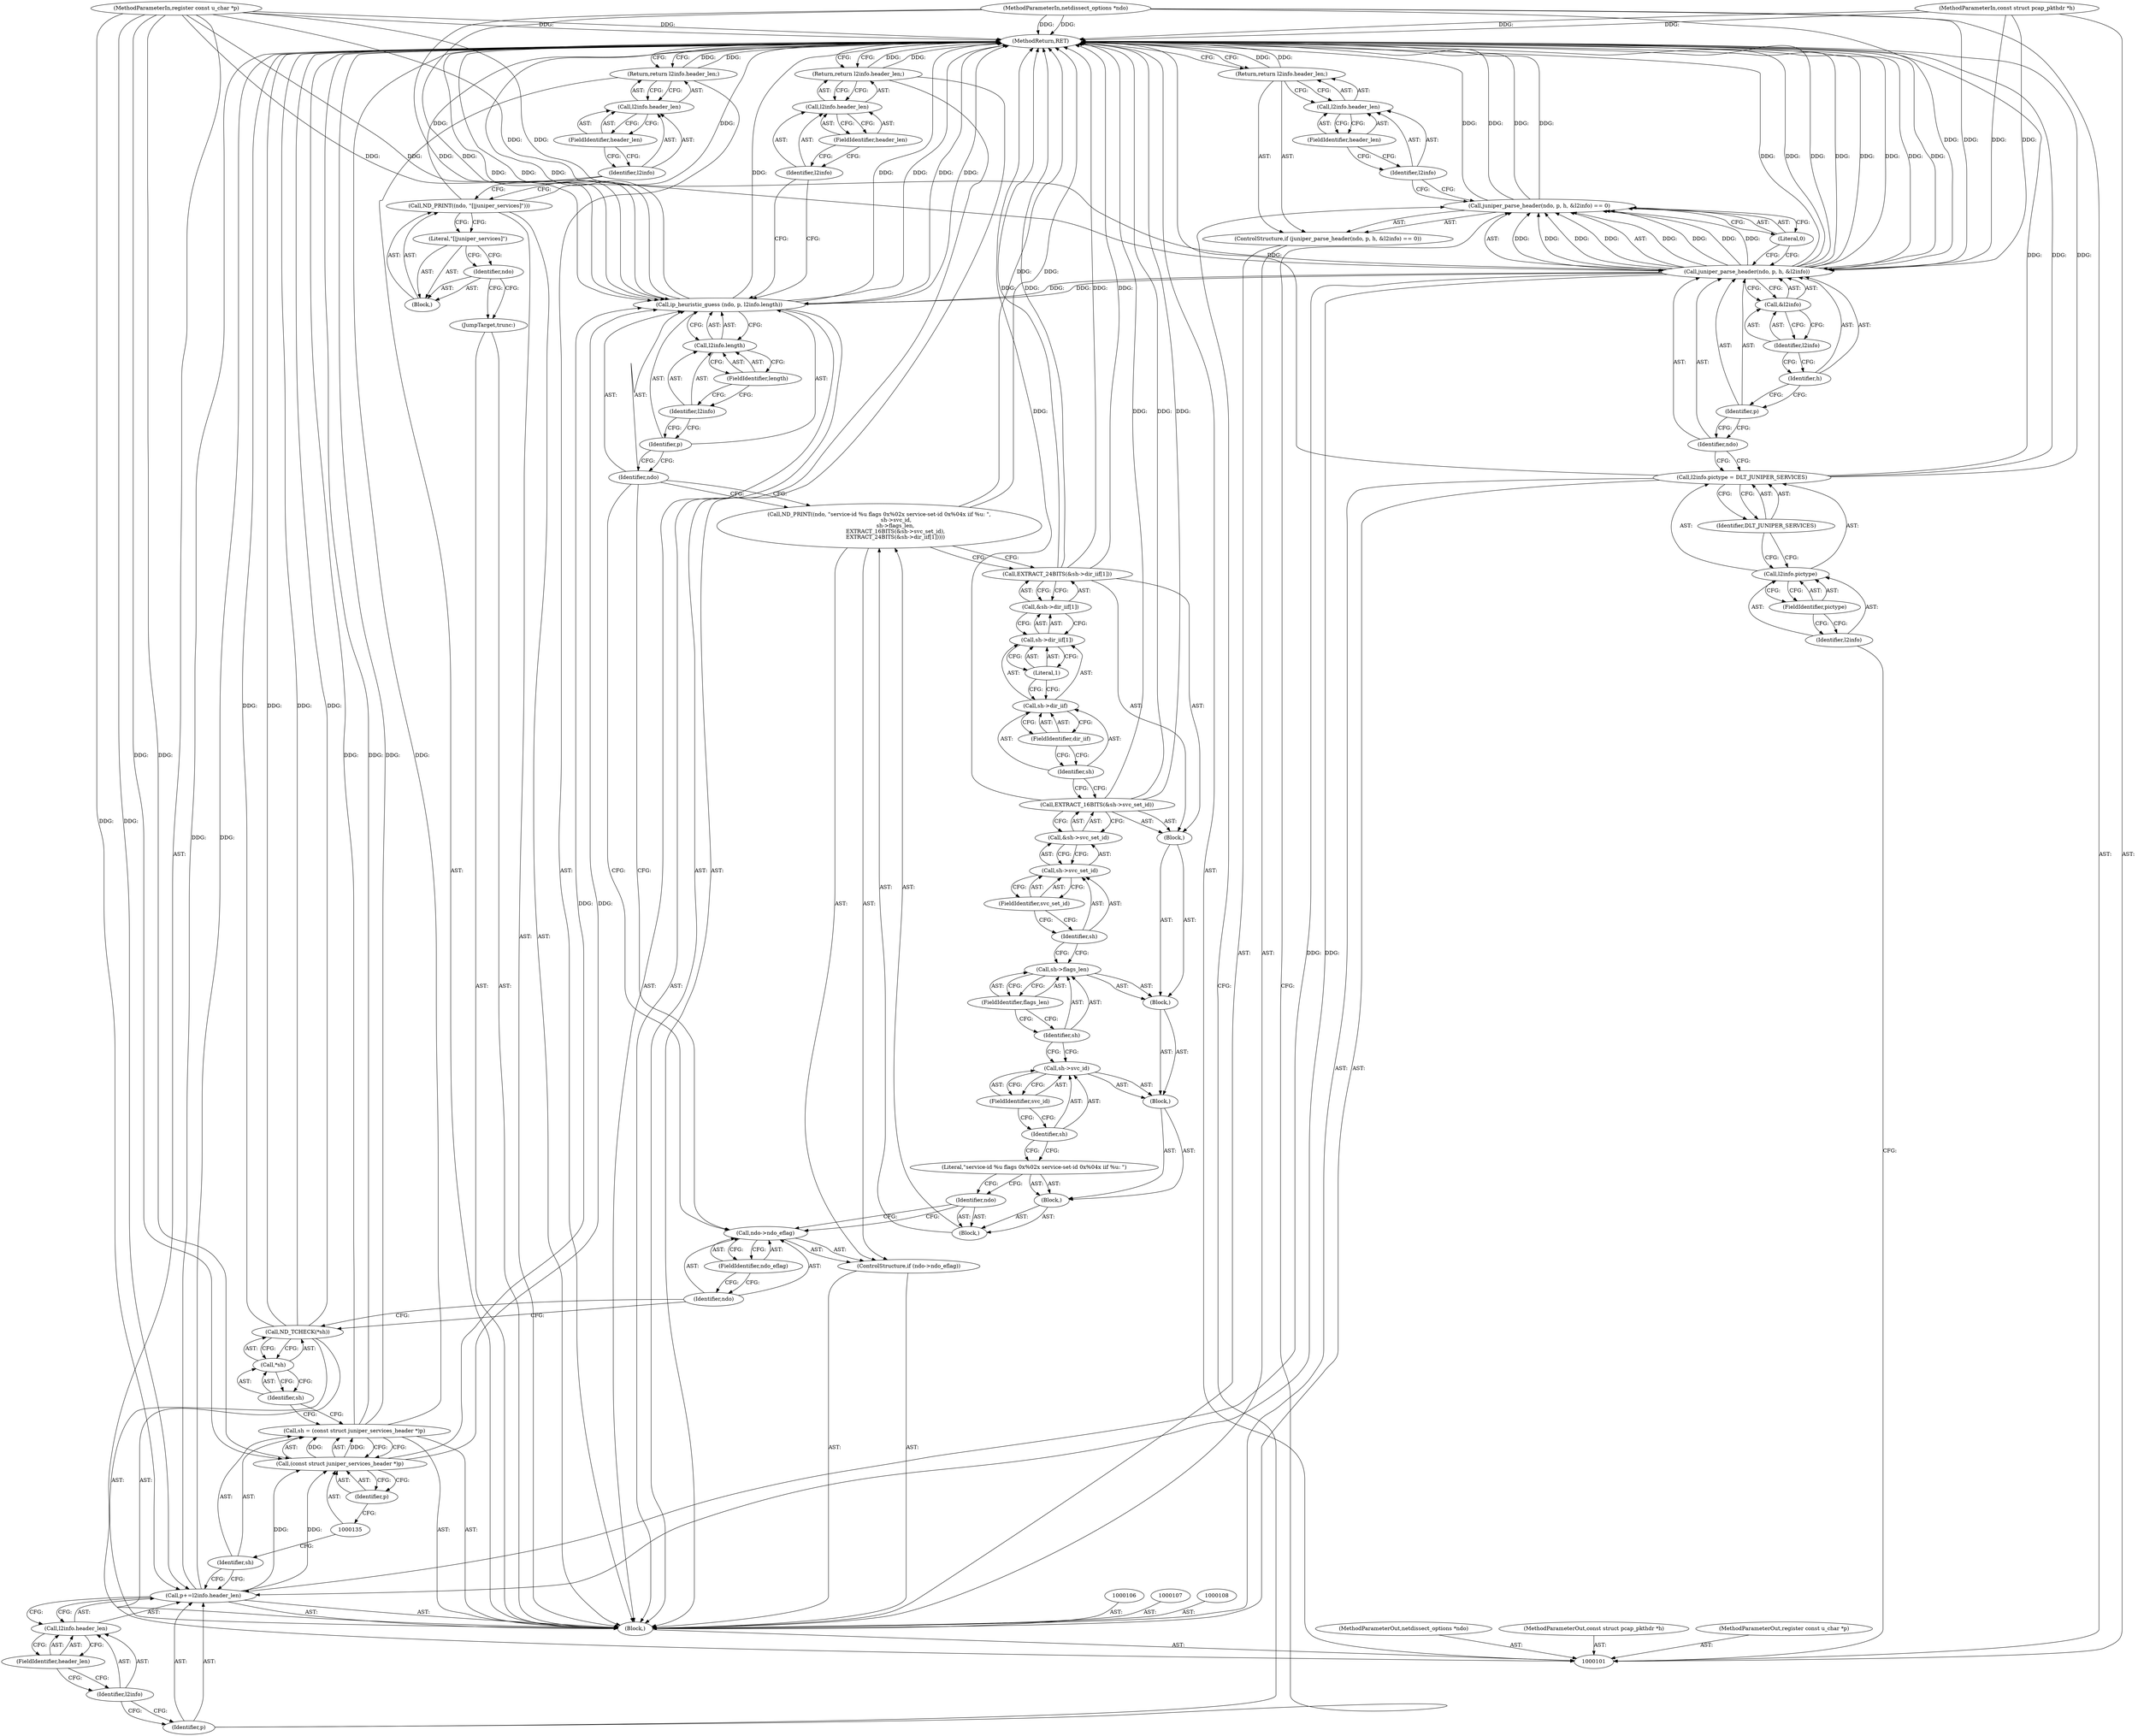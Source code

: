 digraph "0_tcpdump_b534e304568585707c4a92422aeca25cf908ff02_6" {
"1000189" [label="(MethodReturn,RET)"];
"1000102" [label="(MethodParameterIn,netdissect_options *ndo)"];
"1000272" [label="(MethodParameterOut,netdissect_options *ndo)"];
"1000112" [label="(FieldIdentifier,pictype)"];
"1000113" [label="(Identifier,DLT_JUNIPER_SERVICES)"];
"1000109" [label="(Call,l2info.pictype = DLT_JUNIPER_SERVICES)"];
"1000110" [label="(Call,l2info.pictype)"];
"1000111" [label="(Identifier,l2info)"];
"1000115" [label="(Call,juniper_parse_header(ndo, p, h, &l2info) == 0)"];
"1000116" [label="(Call,juniper_parse_header(ndo, p, h, &l2info))"];
"1000117" [label="(Identifier,ndo)"];
"1000118" [label="(Identifier,p)"];
"1000119" [label="(Identifier,h)"];
"1000120" [label="(Call,&l2info)"];
"1000121" [label="(Identifier,l2info)"];
"1000122" [label="(Literal,0)"];
"1000114" [label="(ControlStructure,if (juniper_parse_header(ndo, p, h, &l2info) == 0))"];
"1000123" [label="(Return,return l2info.header_len;)"];
"1000124" [label="(Call,l2info.header_len)"];
"1000125" [label="(Identifier,l2info)"];
"1000126" [label="(FieldIdentifier,header_len)"];
"1000129" [label="(Call,l2info.header_len)"];
"1000130" [label="(Identifier,l2info)"];
"1000131" [label="(FieldIdentifier,header_len)"];
"1000127" [label="(Call,p+=l2info.header_len)"];
"1000128" [label="(Identifier,p)"];
"1000134" [label="(Call,(const struct juniper_services_header *)p)"];
"1000136" [label="(Identifier,p)"];
"1000132" [label="(Call,sh = (const struct juniper_services_header *)p)"];
"1000133" [label="(Identifier,sh)"];
"1000103" [label="(MethodParameterIn,const struct pcap_pkthdr *h)"];
"1000273" [label="(MethodParameterOut,const struct pcap_pkthdr *h)"];
"1000104" [label="(MethodParameterIn,register const u_char *p)"];
"1000274" [label="(MethodParameterOut,register const u_char *p)"];
"1000138" [label="(Call,*sh)"];
"1000139" [label="(Identifier,sh)"];
"1000137" [label="(Call,ND_TCHECK(*sh))"];
"1000141" [label="(Call,ndo->ndo_eflag)"];
"1000142" [label="(Identifier,ndo)"];
"1000143" [label="(FieldIdentifier,ndo_eflag)"];
"1000140" [label="(ControlStructure,if (ndo->ndo_eflag))"];
"1000144" [label="(Call,ND_PRINT((ndo, \"service-id %u flags 0x%02x service-set-id 0x%04x iif %u: \",\n                    sh->svc_id,\n                   sh->flags_len,\n                   EXTRACT_16BITS(&sh->svc_set_id),\n                   EXTRACT_24BITS(&sh->dir_iif[1]))))"];
"1000145" [label="(Block,)"];
"1000146" [label="(Identifier,ndo)"];
"1000147" [label="(Block,)"];
"1000148" [label="(Literal,\"service-id %u flags 0x%02x service-set-id 0x%04x iif %u: \")"];
"1000149" [label="(Block,)"];
"1000150" [label="(Call,sh->svc_id)"];
"1000151" [label="(Identifier,sh)"];
"1000152" [label="(FieldIdentifier,svc_id)"];
"1000153" [label="(Block,)"];
"1000154" [label="(Call,sh->flags_len)"];
"1000155" [label="(Identifier,sh)"];
"1000156" [label="(FieldIdentifier,flags_len)"];
"1000157" [label="(Block,)"];
"1000158" [label="(Call,EXTRACT_16BITS(&sh->svc_set_id))"];
"1000159" [label="(Call,&sh->svc_set_id)"];
"1000160" [label="(Call,sh->svc_set_id)"];
"1000161" [label="(Identifier,sh)"];
"1000162" [label="(FieldIdentifier,svc_set_id)"];
"1000163" [label="(Call,EXTRACT_24BITS(&sh->dir_iif[1]))"];
"1000164" [label="(Call,&sh->dir_iif[1])"];
"1000165" [label="(Call,sh->dir_iif[1])"];
"1000166" [label="(Call,sh->dir_iif)"];
"1000167" [label="(Identifier,sh)"];
"1000168" [label="(FieldIdentifier,dir_iif)"];
"1000169" [label="(Literal,1)"];
"1000171" [label="(Identifier,ndo)"];
"1000172" [label="(Identifier,p)"];
"1000173" [label="(Call,l2info.length)"];
"1000174" [label="(Identifier,l2info)"];
"1000175" [label="(FieldIdentifier,length)"];
"1000170" [label="(Call,ip_heuristic_guess (ndo, p, l2info.length))"];
"1000105" [label="(Block,)"];
"1000177" [label="(Call,l2info.header_len)"];
"1000178" [label="(Identifier,l2info)"];
"1000179" [label="(FieldIdentifier,header_len)"];
"1000176" [label="(Return,return l2info.header_len;)"];
"1000180" [label="(JumpTarget,trunc:)"];
"1000181" [label="(Call,ND_PRINT((ndo, \"[|juniper_services]\")))"];
"1000182" [label="(Block,)"];
"1000183" [label="(Identifier,ndo)"];
"1000184" [label="(Literal,\"[|juniper_services]\")"];
"1000185" [label="(Return,return l2info.header_len;)"];
"1000188" [label="(FieldIdentifier,header_len)"];
"1000186" [label="(Call,l2info.header_len)"];
"1000187" [label="(Identifier,l2info)"];
"1000189" -> "1000101"  [label="AST: "];
"1000189" -> "1000123"  [label="CFG: "];
"1000189" -> "1000176"  [label="CFG: "];
"1000189" -> "1000185"  [label="CFG: "];
"1000185" -> "1000189"  [label="DDG: "];
"1000176" -> "1000189"  [label="DDG: "];
"1000163" -> "1000189"  [label="DDG: "];
"1000163" -> "1000189"  [label="DDG: "];
"1000170" -> "1000189"  [label="DDG: "];
"1000170" -> "1000189"  [label="DDG: "];
"1000170" -> "1000189"  [label="DDG: "];
"1000170" -> "1000189"  [label="DDG: "];
"1000104" -> "1000189"  [label="DDG: "];
"1000181" -> "1000189"  [label="DDG: "];
"1000115" -> "1000189"  [label="DDG: "];
"1000115" -> "1000189"  [label="DDG: "];
"1000116" -> "1000189"  [label="DDG: "];
"1000116" -> "1000189"  [label="DDG: "];
"1000116" -> "1000189"  [label="DDG: "];
"1000116" -> "1000189"  [label="DDG: "];
"1000137" -> "1000189"  [label="DDG: "];
"1000137" -> "1000189"  [label="DDG: "];
"1000158" -> "1000189"  [label="DDG: "];
"1000158" -> "1000189"  [label="DDG: "];
"1000127" -> "1000189"  [label="DDG: "];
"1000144" -> "1000189"  [label="DDG: "];
"1000132" -> "1000189"  [label="DDG: "];
"1000132" -> "1000189"  [label="DDG: "];
"1000103" -> "1000189"  [label="DDG: "];
"1000102" -> "1000189"  [label="DDG: "];
"1000109" -> "1000189"  [label="DDG: "];
"1000109" -> "1000189"  [label="DDG: "];
"1000123" -> "1000189"  [label="DDG: "];
"1000102" -> "1000101"  [label="AST: "];
"1000102" -> "1000189"  [label="DDG: "];
"1000102" -> "1000116"  [label="DDG: "];
"1000102" -> "1000170"  [label="DDG: "];
"1000272" -> "1000101"  [label="AST: "];
"1000112" -> "1000110"  [label="AST: "];
"1000112" -> "1000111"  [label="CFG: "];
"1000110" -> "1000112"  [label="CFG: "];
"1000113" -> "1000109"  [label="AST: "];
"1000113" -> "1000110"  [label="CFG: "];
"1000109" -> "1000113"  [label="CFG: "];
"1000109" -> "1000105"  [label="AST: "];
"1000109" -> "1000113"  [label="CFG: "];
"1000110" -> "1000109"  [label="AST: "];
"1000113" -> "1000109"  [label="AST: "];
"1000117" -> "1000109"  [label="CFG: "];
"1000109" -> "1000189"  [label="DDG: "];
"1000109" -> "1000189"  [label="DDG: "];
"1000110" -> "1000109"  [label="AST: "];
"1000110" -> "1000112"  [label="CFG: "];
"1000111" -> "1000110"  [label="AST: "];
"1000112" -> "1000110"  [label="AST: "];
"1000113" -> "1000110"  [label="CFG: "];
"1000111" -> "1000110"  [label="AST: "];
"1000111" -> "1000101"  [label="CFG: "];
"1000112" -> "1000111"  [label="CFG: "];
"1000115" -> "1000114"  [label="AST: "];
"1000115" -> "1000122"  [label="CFG: "];
"1000116" -> "1000115"  [label="AST: "];
"1000122" -> "1000115"  [label="AST: "];
"1000125" -> "1000115"  [label="CFG: "];
"1000128" -> "1000115"  [label="CFG: "];
"1000115" -> "1000189"  [label="DDG: "];
"1000115" -> "1000189"  [label="DDG: "];
"1000116" -> "1000115"  [label="DDG: "];
"1000116" -> "1000115"  [label="DDG: "];
"1000116" -> "1000115"  [label="DDG: "];
"1000116" -> "1000115"  [label="DDG: "];
"1000116" -> "1000115"  [label="AST: "];
"1000116" -> "1000120"  [label="CFG: "];
"1000117" -> "1000116"  [label="AST: "];
"1000118" -> "1000116"  [label="AST: "];
"1000119" -> "1000116"  [label="AST: "];
"1000120" -> "1000116"  [label="AST: "];
"1000122" -> "1000116"  [label="CFG: "];
"1000116" -> "1000189"  [label="DDG: "];
"1000116" -> "1000189"  [label="DDG: "];
"1000116" -> "1000189"  [label="DDG: "];
"1000116" -> "1000189"  [label="DDG: "];
"1000116" -> "1000115"  [label="DDG: "];
"1000116" -> "1000115"  [label="DDG: "];
"1000116" -> "1000115"  [label="DDG: "];
"1000116" -> "1000115"  [label="DDG: "];
"1000102" -> "1000116"  [label="DDG: "];
"1000104" -> "1000116"  [label="DDG: "];
"1000103" -> "1000116"  [label="DDG: "];
"1000116" -> "1000127"  [label="DDG: "];
"1000116" -> "1000170"  [label="DDG: "];
"1000117" -> "1000116"  [label="AST: "];
"1000117" -> "1000109"  [label="CFG: "];
"1000118" -> "1000117"  [label="CFG: "];
"1000118" -> "1000116"  [label="AST: "];
"1000118" -> "1000117"  [label="CFG: "];
"1000119" -> "1000118"  [label="CFG: "];
"1000119" -> "1000116"  [label="AST: "];
"1000119" -> "1000118"  [label="CFG: "];
"1000121" -> "1000119"  [label="CFG: "];
"1000120" -> "1000116"  [label="AST: "];
"1000120" -> "1000121"  [label="CFG: "];
"1000121" -> "1000120"  [label="AST: "];
"1000116" -> "1000120"  [label="CFG: "];
"1000121" -> "1000120"  [label="AST: "];
"1000121" -> "1000119"  [label="CFG: "];
"1000120" -> "1000121"  [label="CFG: "];
"1000122" -> "1000115"  [label="AST: "];
"1000122" -> "1000116"  [label="CFG: "];
"1000115" -> "1000122"  [label="CFG: "];
"1000114" -> "1000105"  [label="AST: "];
"1000115" -> "1000114"  [label="AST: "];
"1000123" -> "1000114"  [label="AST: "];
"1000123" -> "1000114"  [label="AST: "];
"1000123" -> "1000124"  [label="CFG: "];
"1000124" -> "1000123"  [label="AST: "];
"1000189" -> "1000123"  [label="CFG: "];
"1000123" -> "1000189"  [label="DDG: "];
"1000124" -> "1000123"  [label="AST: "];
"1000124" -> "1000126"  [label="CFG: "];
"1000125" -> "1000124"  [label="AST: "];
"1000126" -> "1000124"  [label="AST: "];
"1000123" -> "1000124"  [label="CFG: "];
"1000125" -> "1000124"  [label="AST: "];
"1000125" -> "1000115"  [label="CFG: "];
"1000126" -> "1000125"  [label="CFG: "];
"1000126" -> "1000124"  [label="AST: "];
"1000126" -> "1000125"  [label="CFG: "];
"1000124" -> "1000126"  [label="CFG: "];
"1000129" -> "1000127"  [label="AST: "];
"1000129" -> "1000131"  [label="CFG: "];
"1000130" -> "1000129"  [label="AST: "];
"1000131" -> "1000129"  [label="AST: "];
"1000127" -> "1000129"  [label="CFG: "];
"1000130" -> "1000129"  [label="AST: "];
"1000130" -> "1000128"  [label="CFG: "];
"1000131" -> "1000130"  [label="CFG: "];
"1000131" -> "1000129"  [label="AST: "];
"1000131" -> "1000130"  [label="CFG: "];
"1000129" -> "1000131"  [label="CFG: "];
"1000127" -> "1000105"  [label="AST: "];
"1000127" -> "1000129"  [label="CFG: "];
"1000128" -> "1000127"  [label="AST: "];
"1000129" -> "1000127"  [label="AST: "];
"1000133" -> "1000127"  [label="CFG: "];
"1000127" -> "1000189"  [label="DDG: "];
"1000116" -> "1000127"  [label="DDG: "];
"1000104" -> "1000127"  [label="DDG: "];
"1000127" -> "1000134"  [label="DDG: "];
"1000128" -> "1000127"  [label="AST: "];
"1000128" -> "1000115"  [label="CFG: "];
"1000130" -> "1000128"  [label="CFG: "];
"1000134" -> "1000132"  [label="AST: "];
"1000134" -> "1000136"  [label="CFG: "];
"1000135" -> "1000134"  [label="AST: "];
"1000136" -> "1000134"  [label="AST: "];
"1000132" -> "1000134"  [label="CFG: "];
"1000134" -> "1000132"  [label="DDG: "];
"1000127" -> "1000134"  [label="DDG: "];
"1000104" -> "1000134"  [label="DDG: "];
"1000134" -> "1000170"  [label="DDG: "];
"1000136" -> "1000134"  [label="AST: "];
"1000136" -> "1000135"  [label="CFG: "];
"1000134" -> "1000136"  [label="CFG: "];
"1000132" -> "1000105"  [label="AST: "];
"1000132" -> "1000134"  [label="CFG: "];
"1000133" -> "1000132"  [label="AST: "];
"1000134" -> "1000132"  [label="AST: "];
"1000139" -> "1000132"  [label="CFG: "];
"1000132" -> "1000189"  [label="DDG: "];
"1000132" -> "1000189"  [label="DDG: "];
"1000134" -> "1000132"  [label="DDG: "];
"1000133" -> "1000132"  [label="AST: "];
"1000133" -> "1000127"  [label="CFG: "];
"1000135" -> "1000133"  [label="CFG: "];
"1000103" -> "1000101"  [label="AST: "];
"1000103" -> "1000189"  [label="DDG: "];
"1000103" -> "1000116"  [label="DDG: "];
"1000273" -> "1000101"  [label="AST: "];
"1000104" -> "1000101"  [label="AST: "];
"1000104" -> "1000189"  [label="DDG: "];
"1000104" -> "1000116"  [label="DDG: "];
"1000104" -> "1000127"  [label="DDG: "];
"1000104" -> "1000134"  [label="DDG: "];
"1000104" -> "1000170"  [label="DDG: "];
"1000274" -> "1000101"  [label="AST: "];
"1000138" -> "1000137"  [label="AST: "];
"1000138" -> "1000139"  [label="CFG: "];
"1000139" -> "1000138"  [label="AST: "];
"1000137" -> "1000138"  [label="CFG: "];
"1000139" -> "1000138"  [label="AST: "];
"1000139" -> "1000132"  [label="CFG: "];
"1000138" -> "1000139"  [label="CFG: "];
"1000137" -> "1000105"  [label="AST: "];
"1000137" -> "1000138"  [label="CFG: "];
"1000138" -> "1000137"  [label="AST: "];
"1000142" -> "1000137"  [label="CFG: "];
"1000137" -> "1000189"  [label="DDG: "];
"1000137" -> "1000189"  [label="DDG: "];
"1000141" -> "1000140"  [label="AST: "];
"1000141" -> "1000143"  [label="CFG: "];
"1000142" -> "1000141"  [label="AST: "];
"1000143" -> "1000141"  [label="AST: "];
"1000146" -> "1000141"  [label="CFG: "];
"1000171" -> "1000141"  [label="CFG: "];
"1000142" -> "1000141"  [label="AST: "];
"1000142" -> "1000137"  [label="CFG: "];
"1000143" -> "1000142"  [label="CFG: "];
"1000143" -> "1000141"  [label="AST: "];
"1000143" -> "1000142"  [label="CFG: "];
"1000141" -> "1000143"  [label="CFG: "];
"1000140" -> "1000105"  [label="AST: "];
"1000141" -> "1000140"  [label="AST: "];
"1000144" -> "1000140"  [label="AST: "];
"1000144" -> "1000140"  [label="AST: "];
"1000144" -> "1000163"  [label="CFG: "];
"1000145" -> "1000144"  [label="AST: "];
"1000171" -> "1000144"  [label="CFG: "];
"1000144" -> "1000189"  [label="DDG: "];
"1000145" -> "1000144"  [label="AST: "];
"1000146" -> "1000145"  [label="AST: "];
"1000147" -> "1000145"  [label="AST: "];
"1000146" -> "1000145"  [label="AST: "];
"1000146" -> "1000141"  [label="CFG: "];
"1000148" -> "1000146"  [label="CFG: "];
"1000147" -> "1000145"  [label="AST: "];
"1000148" -> "1000147"  [label="AST: "];
"1000149" -> "1000147"  [label="AST: "];
"1000148" -> "1000147"  [label="AST: "];
"1000148" -> "1000146"  [label="CFG: "];
"1000151" -> "1000148"  [label="CFG: "];
"1000149" -> "1000147"  [label="AST: "];
"1000150" -> "1000149"  [label="AST: "];
"1000153" -> "1000149"  [label="AST: "];
"1000150" -> "1000149"  [label="AST: "];
"1000150" -> "1000152"  [label="CFG: "];
"1000151" -> "1000150"  [label="AST: "];
"1000152" -> "1000150"  [label="AST: "];
"1000155" -> "1000150"  [label="CFG: "];
"1000151" -> "1000150"  [label="AST: "];
"1000151" -> "1000148"  [label="CFG: "];
"1000152" -> "1000151"  [label="CFG: "];
"1000152" -> "1000150"  [label="AST: "];
"1000152" -> "1000151"  [label="CFG: "];
"1000150" -> "1000152"  [label="CFG: "];
"1000153" -> "1000149"  [label="AST: "];
"1000154" -> "1000153"  [label="AST: "];
"1000157" -> "1000153"  [label="AST: "];
"1000154" -> "1000153"  [label="AST: "];
"1000154" -> "1000156"  [label="CFG: "];
"1000155" -> "1000154"  [label="AST: "];
"1000156" -> "1000154"  [label="AST: "];
"1000161" -> "1000154"  [label="CFG: "];
"1000155" -> "1000154"  [label="AST: "];
"1000155" -> "1000150"  [label="CFG: "];
"1000156" -> "1000155"  [label="CFG: "];
"1000156" -> "1000154"  [label="AST: "];
"1000156" -> "1000155"  [label="CFG: "];
"1000154" -> "1000156"  [label="CFG: "];
"1000157" -> "1000153"  [label="AST: "];
"1000158" -> "1000157"  [label="AST: "];
"1000163" -> "1000157"  [label="AST: "];
"1000158" -> "1000157"  [label="AST: "];
"1000158" -> "1000159"  [label="CFG: "];
"1000159" -> "1000158"  [label="AST: "];
"1000167" -> "1000158"  [label="CFG: "];
"1000158" -> "1000189"  [label="DDG: "];
"1000158" -> "1000189"  [label="DDG: "];
"1000159" -> "1000158"  [label="AST: "];
"1000159" -> "1000160"  [label="CFG: "];
"1000160" -> "1000159"  [label="AST: "];
"1000158" -> "1000159"  [label="CFG: "];
"1000160" -> "1000159"  [label="AST: "];
"1000160" -> "1000162"  [label="CFG: "];
"1000161" -> "1000160"  [label="AST: "];
"1000162" -> "1000160"  [label="AST: "];
"1000159" -> "1000160"  [label="CFG: "];
"1000161" -> "1000160"  [label="AST: "];
"1000161" -> "1000154"  [label="CFG: "];
"1000162" -> "1000161"  [label="CFG: "];
"1000162" -> "1000160"  [label="AST: "];
"1000162" -> "1000161"  [label="CFG: "];
"1000160" -> "1000162"  [label="CFG: "];
"1000163" -> "1000157"  [label="AST: "];
"1000163" -> "1000164"  [label="CFG: "];
"1000164" -> "1000163"  [label="AST: "];
"1000144" -> "1000163"  [label="CFG: "];
"1000163" -> "1000189"  [label="DDG: "];
"1000163" -> "1000189"  [label="DDG: "];
"1000164" -> "1000163"  [label="AST: "];
"1000164" -> "1000165"  [label="CFG: "];
"1000165" -> "1000164"  [label="AST: "];
"1000163" -> "1000164"  [label="CFG: "];
"1000165" -> "1000164"  [label="AST: "];
"1000165" -> "1000169"  [label="CFG: "];
"1000166" -> "1000165"  [label="AST: "];
"1000169" -> "1000165"  [label="AST: "];
"1000164" -> "1000165"  [label="CFG: "];
"1000166" -> "1000165"  [label="AST: "];
"1000166" -> "1000168"  [label="CFG: "];
"1000167" -> "1000166"  [label="AST: "];
"1000168" -> "1000166"  [label="AST: "];
"1000169" -> "1000166"  [label="CFG: "];
"1000167" -> "1000166"  [label="AST: "];
"1000167" -> "1000158"  [label="CFG: "];
"1000168" -> "1000167"  [label="CFG: "];
"1000168" -> "1000166"  [label="AST: "];
"1000168" -> "1000167"  [label="CFG: "];
"1000166" -> "1000168"  [label="CFG: "];
"1000169" -> "1000165"  [label="AST: "];
"1000169" -> "1000166"  [label="CFG: "];
"1000165" -> "1000169"  [label="CFG: "];
"1000171" -> "1000170"  [label="AST: "];
"1000171" -> "1000144"  [label="CFG: "];
"1000171" -> "1000141"  [label="CFG: "];
"1000172" -> "1000171"  [label="CFG: "];
"1000172" -> "1000170"  [label="AST: "];
"1000172" -> "1000171"  [label="CFG: "];
"1000174" -> "1000172"  [label="CFG: "];
"1000173" -> "1000170"  [label="AST: "];
"1000173" -> "1000175"  [label="CFG: "];
"1000174" -> "1000173"  [label="AST: "];
"1000175" -> "1000173"  [label="AST: "];
"1000170" -> "1000173"  [label="CFG: "];
"1000174" -> "1000173"  [label="AST: "];
"1000174" -> "1000172"  [label="CFG: "];
"1000175" -> "1000174"  [label="CFG: "];
"1000175" -> "1000173"  [label="AST: "];
"1000175" -> "1000174"  [label="CFG: "];
"1000173" -> "1000175"  [label="CFG: "];
"1000170" -> "1000105"  [label="AST: "];
"1000170" -> "1000173"  [label="CFG: "];
"1000171" -> "1000170"  [label="AST: "];
"1000172" -> "1000170"  [label="AST: "];
"1000173" -> "1000170"  [label="AST: "];
"1000178" -> "1000170"  [label="CFG: "];
"1000170" -> "1000189"  [label="DDG: "];
"1000170" -> "1000189"  [label="DDG: "];
"1000170" -> "1000189"  [label="DDG: "];
"1000170" -> "1000189"  [label="DDG: "];
"1000116" -> "1000170"  [label="DDG: "];
"1000102" -> "1000170"  [label="DDG: "];
"1000134" -> "1000170"  [label="DDG: "];
"1000104" -> "1000170"  [label="DDG: "];
"1000105" -> "1000101"  [label="AST: "];
"1000106" -> "1000105"  [label="AST: "];
"1000107" -> "1000105"  [label="AST: "];
"1000108" -> "1000105"  [label="AST: "];
"1000109" -> "1000105"  [label="AST: "];
"1000114" -> "1000105"  [label="AST: "];
"1000127" -> "1000105"  [label="AST: "];
"1000132" -> "1000105"  [label="AST: "];
"1000137" -> "1000105"  [label="AST: "];
"1000140" -> "1000105"  [label="AST: "];
"1000170" -> "1000105"  [label="AST: "];
"1000176" -> "1000105"  [label="AST: "];
"1000180" -> "1000105"  [label="AST: "];
"1000181" -> "1000105"  [label="AST: "];
"1000185" -> "1000105"  [label="AST: "];
"1000177" -> "1000176"  [label="AST: "];
"1000177" -> "1000179"  [label="CFG: "];
"1000178" -> "1000177"  [label="AST: "];
"1000179" -> "1000177"  [label="AST: "];
"1000176" -> "1000177"  [label="CFG: "];
"1000178" -> "1000177"  [label="AST: "];
"1000178" -> "1000170"  [label="CFG: "];
"1000179" -> "1000178"  [label="CFG: "];
"1000179" -> "1000177"  [label="AST: "];
"1000179" -> "1000178"  [label="CFG: "];
"1000177" -> "1000179"  [label="CFG: "];
"1000176" -> "1000105"  [label="AST: "];
"1000176" -> "1000177"  [label="CFG: "];
"1000177" -> "1000176"  [label="AST: "];
"1000189" -> "1000176"  [label="CFG: "];
"1000176" -> "1000189"  [label="DDG: "];
"1000180" -> "1000105"  [label="AST: "];
"1000183" -> "1000180"  [label="CFG: "];
"1000181" -> "1000105"  [label="AST: "];
"1000181" -> "1000184"  [label="CFG: "];
"1000182" -> "1000181"  [label="AST: "];
"1000187" -> "1000181"  [label="CFG: "];
"1000181" -> "1000189"  [label="DDG: "];
"1000182" -> "1000181"  [label="AST: "];
"1000183" -> "1000182"  [label="AST: "];
"1000184" -> "1000182"  [label="AST: "];
"1000183" -> "1000182"  [label="AST: "];
"1000183" -> "1000180"  [label="CFG: "];
"1000184" -> "1000183"  [label="CFG: "];
"1000184" -> "1000182"  [label="AST: "];
"1000184" -> "1000183"  [label="CFG: "];
"1000181" -> "1000184"  [label="CFG: "];
"1000185" -> "1000105"  [label="AST: "];
"1000185" -> "1000186"  [label="CFG: "];
"1000186" -> "1000185"  [label="AST: "];
"1000189" -> "1000185"  [label="CFG: "];
"1000185" -> "1000189"  [label="DDG: "];
"1000188" -> "1000186"  [label="AST: "];
"1000188" -> "1000187"  [label="CFG: "];
"1000186" -> "1000188"  [label="CFG: "];
"1000186" -> "1000185"  [label="AST: "];
"1000186" -> "1000188"  [label="CFG: "];
"1000187" -> "1000186"  [label="AST: "];
"1000188" -> "1000186"  [label="AST: "];
"1000185" -> "1000186"  [label="CFG: "];
"1000187" -> "1000186"  [label="AST: "];
"1000187" -> "1000181"  [label="CFG: "];
"1000188" -> "1000187"  [label="CFG: "];
}
